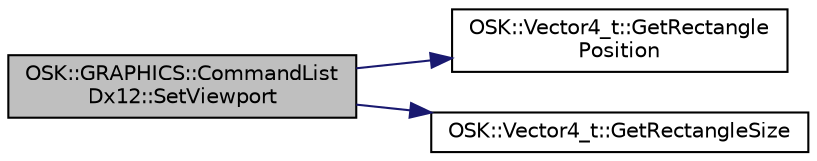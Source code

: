 digraph "OSK::GRAPHICS::CommandListDx12::SetViewport"
{
 // LATEX_PDF_SIZE
  edge [fontname="Helvetica",fontsize="10",labelfontname="Helvetica",labelfontsize="10"];
  node [fontname="Helvetica",fontsize="10",shape=record];
  rankdir="LR";
  Node1 [label="OSK::GRAPHICS::CommandList\lDx12::SetViewport",height=0.2,width=0.4,color="black", fillcolor="grey75", style="filled", fontcolor="black",tooltip="Establece el viewport a renderizar. El viewport describe el área de la patnalla que se va a renderiza..."];
  Node1 -> Node2 [color="midnightblue",fontsize="10",style="solid",fontname="Helvetica"];
  Node2 [label="OSK::Vector4_t::GetRectangle\lPosition",height=0.2,width=0.4,color="black", fillcolor="white", style="filled",URL="$class_o_s_k_1_1_vector4__t.html#a5e636ce8403b0b63545ffcb296381890",tooltip="Obtiene la posición del rectángulo (X, Y)."];
  Node1 -> Node3 [color="midnightblue",fontsize="10",style="solid",fontname="Helvetica"];
  Node3 [label="OSK::Vector4_t::GetRectangleSize",height=0.2,width=0.4,color="black", fillcolor="white", style="filled",URL="$class_o_s_k_1_1_vector4__t.html#a96bdc916373a99e5b58ad770fa9b271e",tooltip="Obtiene el tamaño del rectángulo (Z, W)."];
}
